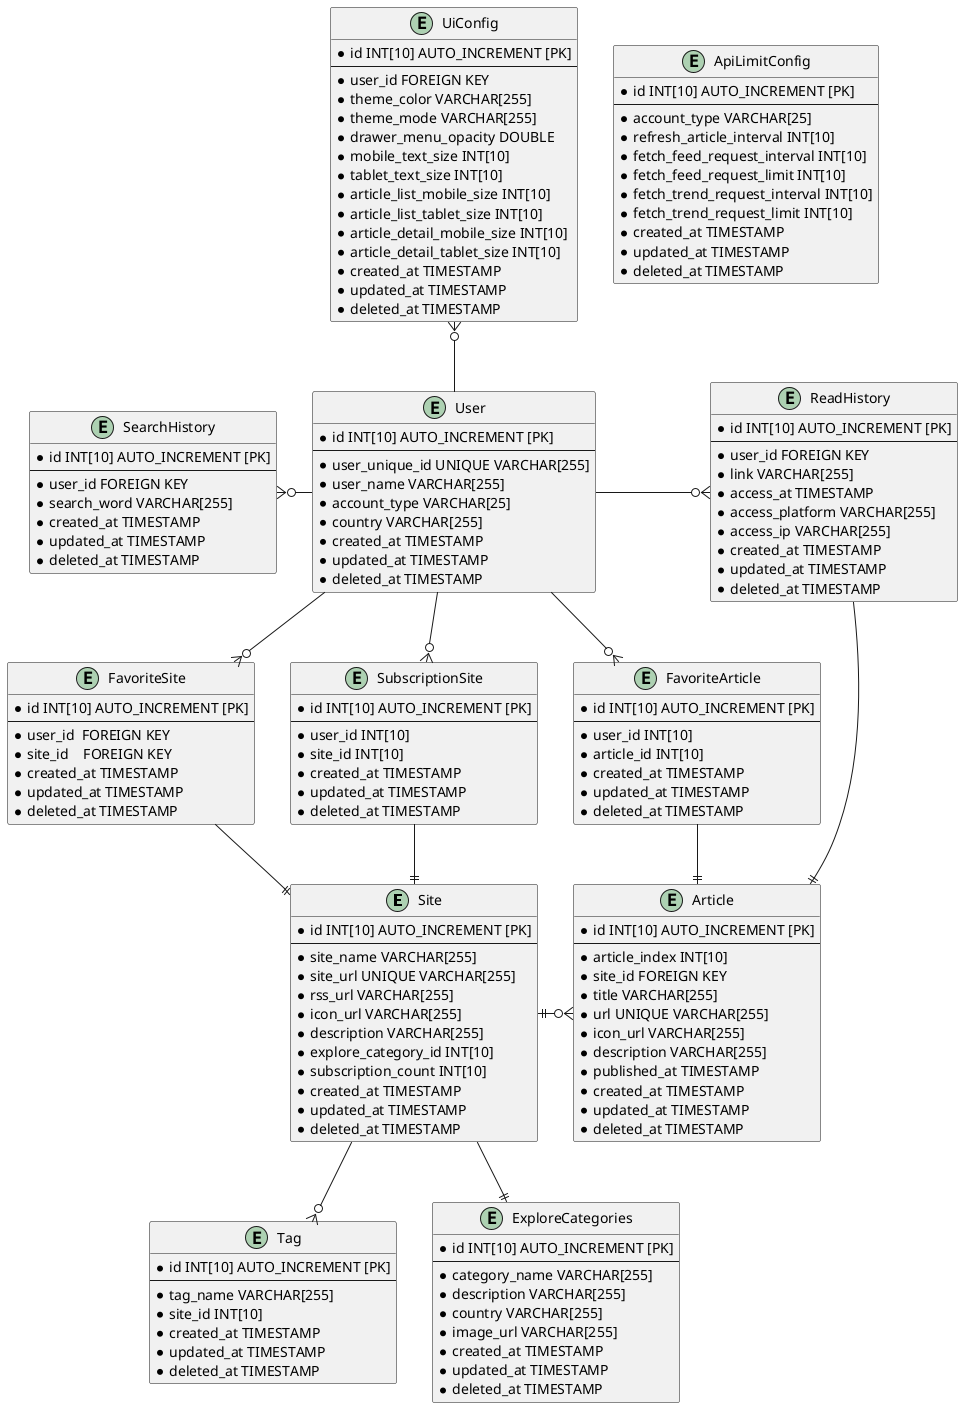 @startuml feedays_db

entity "Site" as site {
    * id INT[10] AUTO_INCREMENT [PK]
    --
    * site_name VARCHAR[255]
    * site_url UNIQUE VARCHAR[255]
    * rss_url VARCHAR[255]
    * icon_url VARCHAR[255]
    * description VARCHAR[255]
    * explore_category_id INT[10]
    * subscription_count INT[10]
    * created_at TIMESTAMP
    * updated_at TIMESTAMP
    * deleted_at TIMESTAMP
}

entity "Article" as article {
    * id INT[10] AUTO_INCREMENT [PK]
    --
    * article_index INT[10]
    * site_id FOREIGN KEY
    * title VARCHAR[255]
    * url UNIQUE VARCHAR[255]
    * icon_url VARCHAR[255]
    * description VARCHAR[255]
    * published_at TIMESTAMP
    * created_at TIMESTAMP
    * updated_at TIMESTAMP
    * deleted_at TIMESTAMP
}

entity "User" as user {
    * id INT[10] AUTO_INCREMENT [PK]
    --
    * user_unique_id UNIQUE VARCHAR[255]
    * user_name VARCHAR[255]
    * account_type VARCHAR[25]
    * country VARCHAR[255]
    * created_at TIMESTAMP
    * updated_at TIMESTAMP
    * deleted_at TIMESTAMP
}

entity "ApiLimitConfig" as api_config {
    * id INT[10] AUTO_INCREMENT [PK]
    --
    * account_type VARCHAR[25]
    * refresh_article_interval INT[10]
    * fetch_feed_request_interval INT[10]
    * fetch_feed_request_limit INT[10]
    * fetch_trend_request_interval INT[10]
    * fetch_trend_request_limit INT[10]
    * created_at TIMESTAMP
    * updated_at TIMESTAMP
    * deleted_at TIMESTAMP
}

entity "UiConfig" as ui_config {
    * id INT[10] AUTO_INCREMENT [PK]
    --
    * user_id FOREIGN KEY
    * theme_color VARCHAR[255]
    * theme_mode VARCHAR[255]
    * drawer_menu_opacity DOUBLE
    * mobile_text_size INT[10]
    * tablet_text_size INT[10]
    * article_list_mobile_size INT[10]
    * article_list_tablet_size INT[10]
    * article_detail_mobile_size INT[10]
    * article_detail_tablet_size INT[10]
    * created_at TIMESTAMP
    * updated_at TIMESTAMP
    * deleted_at TIMESTAMP
}

entity "SearchHistory" as search_history {
    * id INT[10] AUTO_INCREMENT [PK]
    --
    * user_id FOREIGN KEY
    * search_word VARCHAR[255]
    * created_at TIMESTAMP
    * updated_at TIMESTAMP
    * deleted_at TIMESTAMP
}

entity "ReadHistory" as read_history {
    * id INT[10] AUTO_INCREMENT [PK]
    --
    * user_id FOREIGN KEY
    * link VARCHAR[255]
    * access_at TIMESTAMP
    * access_platform VARCHAR[255]
    * access_ip VARCHAR[255]
    * created_at TIMESTAMP
    * updated_at TIMESTAMP
    * deleted_at TIMESTAMP
}

entity "FavoriteSite" as favorite {
    * id INT[10] AUTO_INCREMENT [PK]
    --
    * user_id  FOREIGN KEY
    * site_id    FOREIGN KEY
    * created_at TIMESTAMP
    * updated_at TIMESTAMP
    * deleted_at TIMESTAMP
}

entity "FavoriteArticle" as favoriteArticle {
    * id INT[10] AUTO_INCREMENT [PK]
    --
    * user_id INT[10]
    * article_id INT[10]
    * created_at TIMESTAMP
    * updated_at TIMESTAMP
    * deleted_at TIMESTAMP
}

entity "SubscriptionSite" as subscription {
    * id INT[10] AUTO_INCREMENT [PK]
    --
    * user_id INT[10]
    * site_id INT[10]
    * created_at TIMESTAMP
    * updated_at TIMESTAMP
    * deleted_at TIMESTAMP
}

entity "Tag" as tag {
    * id INT[10] AUTO_INCREMENT [PK]
    --
    * tag_name VARCHAR[255]
    * site_id INT[10]
    * created_at TIMESTAMP
    * updated_at TIMESTAMP
    * deleted_at TIMESTAMP
}

entity "ExploreCategories" as explore_category {
    * id INT[10] AUTO_INCREMENT [PK]
    --
    * category_name VARCHAR[255]
    * description VARCHAR[255]
    * country VARCHAR[255]
    * image_url VARCHAR[255]
    * created_at TIMESTAMP
    * updated_at TIMESTAMP
    * deleted_at TIMESTAMP
}



' ここでリレーションを定義する
' 1対多の関係とは
' 1つのエンティティ（親）が他の複数のエンティティ
' （子）と関連付けられる関係
' 一対一の関係とは
' 1つのエンティティ（親）が他の1つのエンティティ
' （子）と関連付けられる関係
' 多対多の関係はアンチパターン

' サイトとフィードは1対多
site ||-r-o{ article
' ユーザーと検索履歴は1対多
user -l-o{ search_history
' ユーザーと閲覧履歴は1対多
user -r-o{ read_history
' ユーザーとお気に入りは1対多
user -d-o{ favorite
' ユーザーとお気に入り記事は1対多
user -d-o{ favoriteArticle
' お気に入りとサイトは1対1
favorite --|| site
' お気に入り記事と記事は1対1
favoriteArticle --|| article
' ユーザーと購読は1対多
user -d-o{ subscription
' 購読とサイトは1対1
subscription --|| site
' ユーザーとUI設定は1対1
user -u-o{ ui_config
' サイトとタグは1対多
site -d-o{ tag
' サイトと探索カテゴリは1対1
site --|| explore_category
' サイトランキングとサイトは1対多
' site_ranking -l-o{ site
' ' フィードランキングとフィードは1対多
' feed_ranking -d-o{ feed
' 閲覧履歴とサイトは1対1
read_history --|| article









